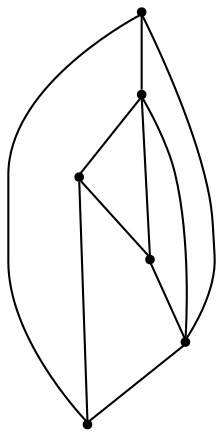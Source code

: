 graph {
  node [shape=point,comment="{\"directed\":false,\"doi\":\"10.1007/978-3-031-22203-0_31\",\"figure\":\"1 (3)\"}"]

  v0 [pos="1641.4729405757032,1041.7803898899565"]
  v1 [pos="1554.5778416694934,1091.942929147764"]
  v2 [pos="1641.4645469045672,941.4406226298754"]
  v3 [pos="1467.6807079339173,1041.7772423018566"]
  v4 [pos="1554.5778416694936,891.2728055980822"]
  v5 [pos="1467.6849047694855,941.4458686100415"]

  v0 -- v1 [id="-1",pos="1641.4729405757032,1041.7803898899565 1554.5778416694934,1091.942929147764 1554.5778416694934,1091.942929147764 1554.5778416694934,1091.942929147764"]
  v3 -- v5 [id="-2",pos="1467.6807079339173,1041.7772423018566 1467.6849047694855,941.4458686100415 1467.6849047694855,941.4458686100415 1467.6849047694855,941.4458686100415"]
  v5 -- v1 [id="-3",pos="1467.6849047694855,941.4458686100415 1554.5778416694934,1091.942929147764 1554.5778416694934,1091.942929147764 1554.5778416694934,1091.942929147764"]
  v5 -- v4 [id="-5",pos="1467.6849047694855,941.4458686100415 1554.5778416694936,891.2728055980822 1554.5778416694936,891.2728055980822 1554.5778416694936,891.2728055980822"]
  v1 -- v4 [id="-6",pos="1554.5778416694934,1091.942929147764 1554.5778416694936,891.2728055980822 1554.5778416694936,891.2728055980822 1554.5778416694936,891.2728055980822"]
  v1 -- v3 [id="-7",pos="1554.5778416694934,1091.942929147764 1467.6807079339173,1041.7772423018566 1467.6807079339173,1041.7772423018566 1467.6807079339173,1041.7772423018566"]
  v4 -- v0 [id="-8",pos="1554.5778416694936,891.2728055980822 1641.4729405757032,1041.7803898899565 1641.4729405757032,1041.7803898899565 1641.4729405757032,1041.7803898899565"]
  v4 -- v2 [id="-9",pos="1554.5778416694936,891.2728055980822 1641.4645469045672,941.4406226298754 1641.4645469045672,941.4406226298754 1641.4645469045672,941.4406226298754"]
  v0 -- v2 [id="-10",pos="1641.4729405757032,1041.7803898899565 1641.4645469045672,941.4406226298754 1641.4645469045672,941.4406226298754 1641.4645469045672,941.4406226298754"]
  v2 -- v3 [id="-11",pos="1641.4645469045672,941.4406226298754 1467.6807079339173,1041.7772423018566 1467.6807079339173,1041.7772423018566 1467.6807079339173,1041.7772423018566"]
}